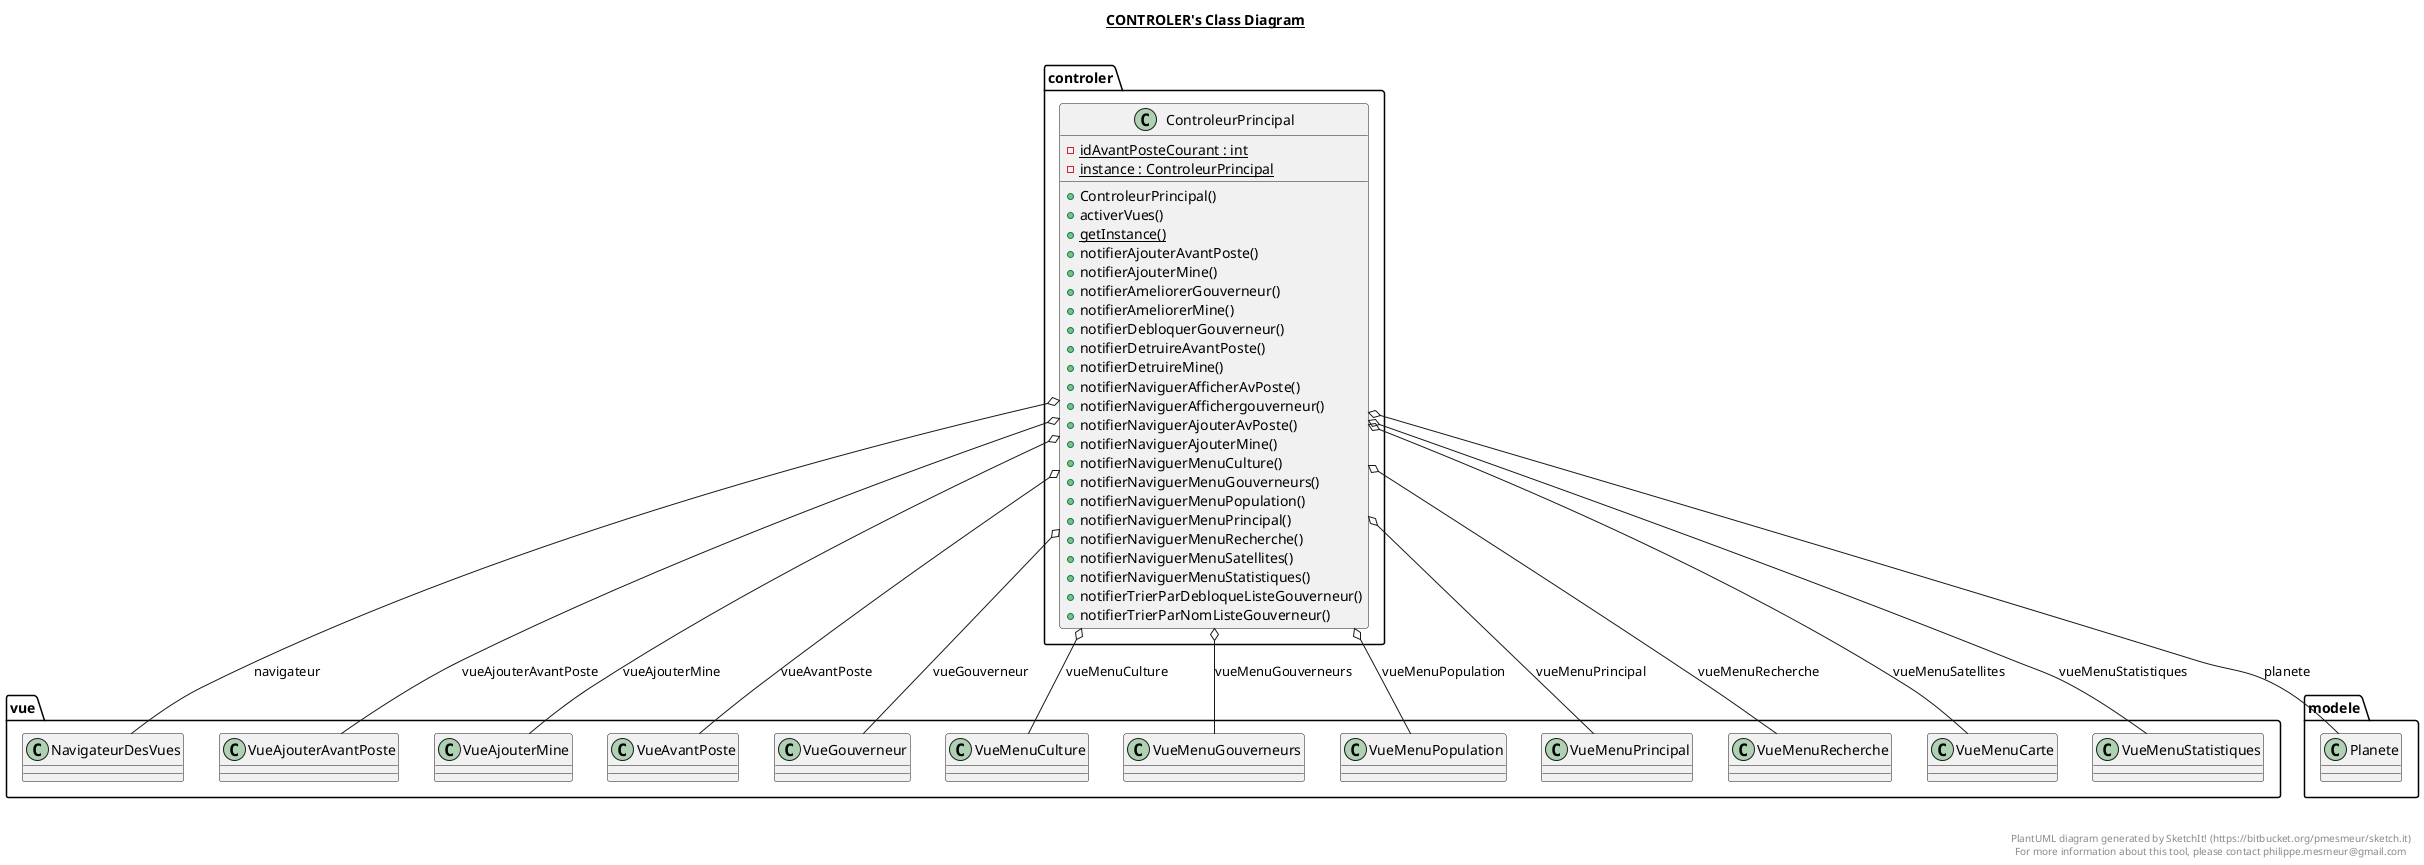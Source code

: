 @startuml

title __CONTROLER's Class Diagram__\n

  namespace controler {
    class controler.ControleurPrincipal {
        {static} - idAvantPosteCourant : int
        {static} - instance : ControleurPrincipal
        + ControleurPrincipal()
        + activerVues()
        {static} + getInstance()
        + notifierAjouterAvantPoste()
        + notifierAjouterMine()
        + notifierAmeliorerGouverneur()
        + notifierAmeliorerMine()
        + notifierDebloquerGouverneur()
        + notifierDetruireAvantPoste()
        + notifierDetruireMine()
        + notifierNaviguerAfficherAvPoste()
        + notifierNaviguerAffichergouverneur()
        + notifierNaviguerAjouterAvPoste()
        + notifierNaviguerAjouterMine()
        + notifierNaviguerMenuCulture()
        + notifierNaviguerMenuGouverneurs()
        + notifierNaviguerMenuPopulation()
        + notifierNaviguerMenuPrincipal()
        + notifierNaviguerMenuRecherche()
        + notifierNaviguerMenuSatellites()
        + notifierNaviguerMenuStatistiques()
        + notifierTrierParDebloqueListeGouverneur()
        + notifierTrierParNomListeGouverneur()
    }
  }
  

  controler.ControleurPrincipal o-- vue.NavigateurDesVues : navigateur
  controler.ControleurPrincipal o-- modele.Planete : planete
  controler.ControleurPrincipal o-- vue.VueAjouterAvantPoste : vueAjouterAvantPoste
  controler.ControleurPrincipal o-- vue.VueAjouterMine : vueAjouterMine
  controler.ControleurPrincipal o-- vue.VueAvantPoste : vueAvantPoste
  controler.ControleurPrincipal o-- vue.VueGouverneur : vueGouverneur
  controler.ControleurPrincipal o-- vue.VueMenuCulture : vueMenuCulture
  controler.ControleurPrincipal o-- vue.VueMenuGouverneurs : vueMenuGouverneurs
  controler.ControleurPrincipal o-- vue.VueMenuPopulation : vueMenuPopulation
  controler.ControleurPrincipal o-- vue.VueMenuPrincipal : vueMenuPrincipal
  controler.ControleurPrincipal o-- vue.VueMenuRecherche : vueMenuRecherche
  controler.ControleurPrincipal o-- vue.VueMenuCarte : vueMenuSatellites
  controler.ControleurPrincipal o-- vue.VueMenuStatistiques : vueMenuStatistiques


right footer


PlantUML diagram generated by SketchIt! (https://bitbucket.org/pmesmeur/sketch.it)
For more information about this tool, please contact philippe.mesmeur@gmail.com
endfooter

@enduml
